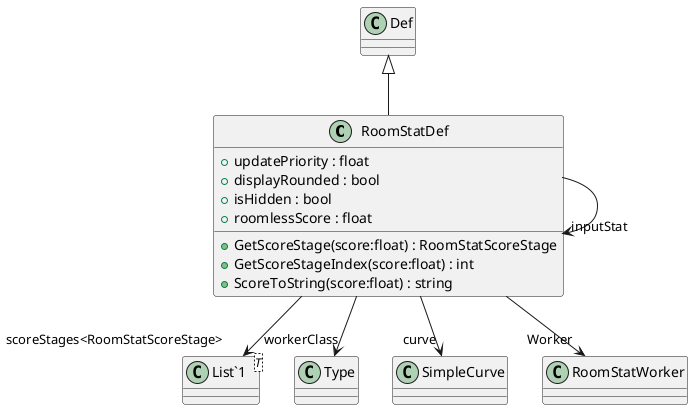@startuml
class RoomStatDef {
    + updatePriority : float
    + displayRounded : bool
    + isHidden : bool
    + roomlessScore : float
    + GetScoreStage(score:float) : RoomStatScoreStage
    + GetScoreStageIndex(score:float) : int
    + ScoreToString(score:float) : string
}
class "List`1"<T> {
}
Def <|-- RoomStatDef
RoomStatDef --> "workerClass" Type
RoomStatDef --> "scoreStages<RoomStatScoreStage>" "List`1"
RoomStatDef --> "inputStat" RoomStatDef
RoomStatDef --> "curve" SimpleCurve
RoomStatDef --> "Worker" RoomStatWorker
@enduml
